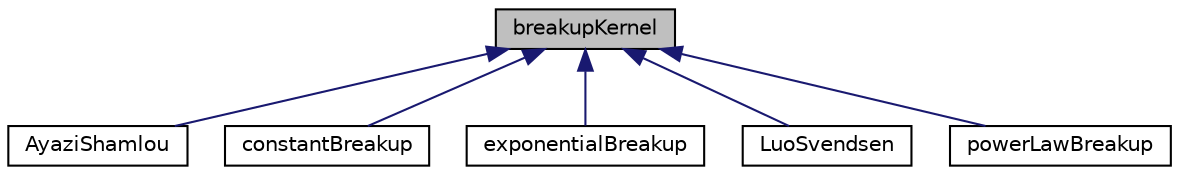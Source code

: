 digraph "breakupKernel"
{
  bgcolor="transparent";
  edge [fontname="Helvetica",fontsize="10",labelfontname="Helvetica",labelfontsize="10"];
  node [fontname="Helvetica",fontsize="10",shape=record];
  Node0 [label="breakupKernel",height=0.2,width=0.4,color="black", fillcolor="grey75", style="filled", fontcolor="black"];
  Node0 -> Node1 [dir="back",color="midnightblue",fontsize="10",style="solid",fontname="Helvetica"];
  Node1 [label="AyaziShamlou",height=0.2,width=0.4,color="black",URL="$a02108.html",tooltip="Breakup kernel for liquid-solid systems. "];
  Node0 -> Node2 [dir="back",color="midnightblue",fontsize="10",style="solid",fontname="Helvetica"];
  Node2 [label="constantBreakup",height=0.2,width=0.4,color="black",URL="$a02116.html",tooltip="Constant breakup kernel. The value of the kernel is read from dictionary or assumed equal to 1..."];
  Node0 -> Node3 [dir="back",color="midnightblue",fontsize="10",style="solid",fontname="Helvetica"];
  Node3 [label="exponentialBreakup",height=0.2,width=0.4,color="black",URL="$a02120.html",tooltip="Exponential breakup kernel. The value of the kernel is read from dictionary or assumed equal to 1..."];
  Node0 -> Node4 [dir="back",color="midnightblue",fontsize="10",style="solid",fontname="Helvetica"];
  Node4 [label="LuoSvendsen",height=0.2,width=0.4,color="black",URL="$a02124.html",tooltip="Breakup kernel for liquid-solid systems. "];
  Node0 -> Node5 [dir="back",color="midnightblue",fontsize="10",style="solid",fontname="Helvetica"];
  Node5 [label="powerLawBreakup",height=0.2,width=0.4,color="black",URL="$a02128.html",tooltip="Power law breakup kernel. The value of the kernel is read from dictionary or assumed equal to 1..."];
}

